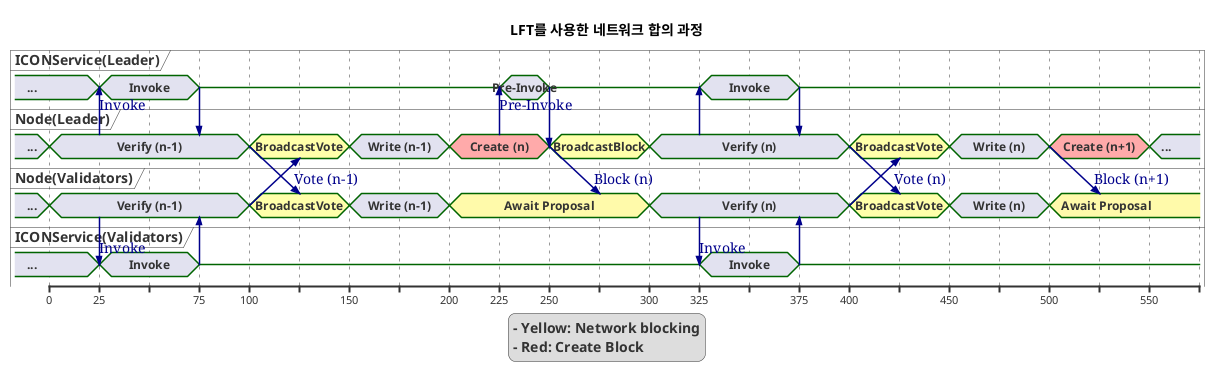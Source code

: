 @startuml
Title: LFT를 사용한 네트워크 합의 과정

concise "ICONService(Leader)" as leader_is
concise "Node(Leader)" as leader
concise "Node(Validators)" as validator
concise "ICONService(Validators)" as validator_is

' Initial status
leader_is is "..."
leader is "..."
validator is "..."
validator_is is "..."

legend
- Yellow: Network blocking
- Red: Create Block
end legend

' =====LEADER
@leader
0 is "Verify (n-1)"
leader@+25 -> leader_is@+25: Invoke

+100 is "BroadcastVote"  #FFFFAA
leader -> validator@+25: Vote (n-1)

+50 is "Write (n-1)"

+50 is "Create (n)"  #FFAAAA
leader@+25 -> leader_is@+25: Pre-Invoke

+50 is "BroadcastBlock"  #FFFFAA
leader -> validator@+25: Block (n)

+50 is "Verify (n)"
leader@+25 -> leader_is@+25

+100 is "BroadcastVote"  #FFFFAA
leader -> validator@+25: Vote (n)
+50 is "Write (n)"
+50 is "Create (n+1)"  #FFAAAA
leader -> validator@+25: Block (n+1)

+50 is "..."

@leader_is
25 is Invoke
+50 is {-}
leader_is -> leader

+150 is "Pre-Invoke"
+25 is {-}
leader_is -> leader

+75 is "Invoke"
+50 is {-}
leader_is -> leader

' =====VALIDATORS
@validator
0 is "Verify (n-1)"
validator@+25 -> validator_is@+25: Invoke

100 is "BroadcastVote"  #FFFFAA
validator -> leader@+25

+50 is "Write (n-1)"
+50 is "Await Proposal"  #FFFAAA

+100 is "Verify (n)"
validator@+25 -> validator_is@+25: Invoke

+100 is "BroadcastVote"  #FFFFAA
validator -> leader@+25
+50 is "Write (n)"
+50 is "Await Proposal"  #FFFAAA

@validator_is
25 is "Invoke"
+50 is {-}
validator_is -> validator

+250 is "Invoke"
+50 is {-}
validator_is -> validator

@enduml